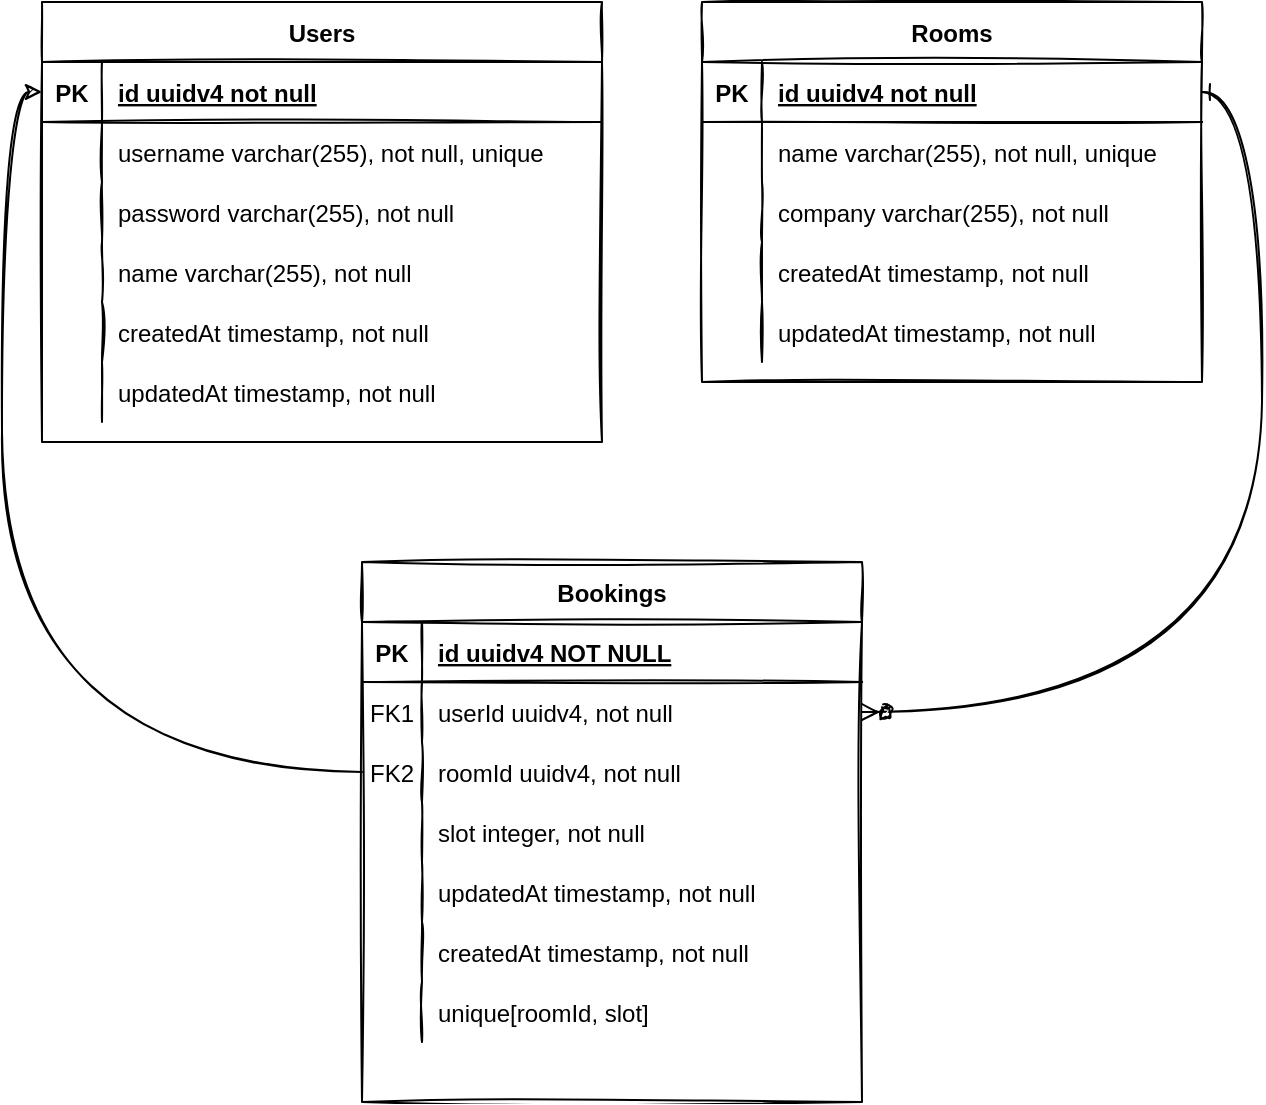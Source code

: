 <mxfile version="14.8.5" type="device"><diagram id="R2lEEEUBdFMjLlhIrx00" name="Page-1"><mxGraphModel dx="1350" dy="793" grid="1" gridSize="10" guides="1" tooltips="1" connect="1" arrows="1" fold="1" page="1" pageScale="1" pageWidth="850" pageHeight="1100" math="0" shadow="0" extFonts="Permanent Marker^https://fonts.googleapis.com/css?family=Permanent+Marker"><root><mxCell id="0"/><mxCell id="1" parent="0"/><mxCell id="C-vyLk0tnHw3VtMMgP7b-12" value="" style="edgeStyle=entityRelationEdgeStyle;endArrow=ERzeroToMany;startArrow=ERone;endFill=1;startFill=0;sketch=1;curved=1;" parent="1" source="C-vyLk0tnHw3VtMMgP7b-3" target="C-vyLk0tnHw3VtMMgP7b-17" edge="1"><mxGeometry width="100" height="100" relative="1" as="geometry"><mxPoint x="400" y="180" as="sourcePoint"/><mxPoint x="460" y="205" as="targetPoint"/></mxGeometry></mxCell><mxCell id="C-vyLk0tnHw3VtMMgP7b-2" value="Rooms" style="shape=table;startSize=30;container=1;collapsible=1;childLayout=tableLayout;fixedRows=1;rowLines=0;fontStyle=1;align=center;resizeLast=1;sketch=1;" parent="1" vertex="1"><mxGeometry x="450" y="120" width="250" height="190" as="geometry"/></mxCell><mxCell id="C-vyLk0tnHw3VtMMgP7b-3" value="" style="shape=partialRectangle;collapsible=0;dropTarget=0;pointerEvents=0;fillColor=none;points=[[0,0.5],[1,0.5]];portConstraint=eastwest;top=0;left=0;right=0;bottom=1;sketch=1;" parent="C-vyLk0tnHw3VtMMgP7b-2" vertex="1"><mxGeometry y="30" width="250" height="30" as="geometry"/></mxCell><mxCell id="C-vyLk0tnHw3VtMMgP7b-4" value="PK" style="shape=partialRectangle;overflow=hidden;connectable=0;fillColor=none;top=0;left=0;bottom=0;right=0;fontStyle=1;sketch=1;" parent="C-vyLk0tnHw3VtMMgP7b-3" vertex="1"><mxGeometry width="30" height="30" as="geometry"/></mxCell><mxCell id="C-vyLk0tnHw3VtMMgP7b-5" value="id uuidv4 not null " style="shape=partialRectangle;overflow=hidden;connectable=0;fillColor=none;top=0;left=0;bottom=0;right=0;align=left;spacingLeft=6;fontStyle=5;sketch=1;" parent="C-vyLk0tnHw3VtMMgP7b-3" vertex="1"><mxGeometry x="30" width="220" height="30" as="geometry"/></mxCell><mxCell id="C-vyLk0tnHw3VtMMgP7b-6" value="" style="shape=partialRectangle;collapsible=0;dropTarget=0;pointerEvents=0;fillColor=none;points=[[0,0.5],[1,0.5]];portConstraint=eastwest;top=0;left=0;right=0;bottom=0;sketch=1;" parent="C-vyLk0tnHw3VtMMgP7b-2" vertex="1"><mxGeometry y="60" width="250" height="30" as="geometry"/></mxCell><mxCell id="C-vyLk0tnHw3VtMMgP7b-7" value="" style="shape=partialRectangle;overflow=hidden;connectable=0;fillColor=none;top=0;left=0;bottom=0;right=0;sketch=1;" parent="C-vyLk0tnHw3VtMMgP7b-6" vertex="1"><mxGeometry width="30" height="30" as="geometry"/></mxCell><mxCell id="C-vyLk0tnHw3VtMMgP7b-8" value="name varchar(255), not null, unique" style="shape=partialRectangle;overflow=hidden;connectable=0;fillColor=none;top=0;left=0;bottom=0;right=0;align=left;spacingLeft=6;sketch=1;" parent="C-vyLk0tnHw3VtMMgP7b-6" vertex="1"><mxGeometry x="30" width="220" height="30" as="geometry"/></mxCell><mxCell id="C-vyLk0tnHw3VtMMgP7b-9" value="" style="shape=partialRectangle;collapsible=0;dropTarget=0;pointerEvents=0;fillColor=none;points=[[0,0.5],[1,0.5]];portConstraint=eastwest;top=0;left=0;right=0;bottom=0;sketch=1;" parent="C-vyLk0tnHw3VtMMgP7b-2" vertex="1"><mxGeometry y="90" width="250" height="30" as="geometry"/></mxCell><mxCell id="C-vyLk0tnHw3VtMMgP7b-10" value="" style="shape=partialRectangle;overflow=hidden;connectable=0;fillColor=none;top=0;left=0;bottom=0;right=0;sketch=1;" parent="C-vyLk0tnHw3VtMMgP7b-9" vertex="1"><mxGeometry width="30" height="30" as="geometry"/></mxCell><mxCell id="C-vyLk0tnHw3VtMMgP7b-11" value="company varchar(255), not null" style="shape=partialRectangle;overflow=hidden;connectable=0;fillColor=none;top=0;left=0;bottom=0;right=0;align=left;spacingLeft=6;sketch=1;" parent="C-vyLk0tnHw3VtMMgP7b-9" vertex="1"><mxGeometry x="30" width="220" height="30" as="geometry"/></mxCell><mxCell id="eqOm-SjRE8Kd2vRjS4Bv-8" value="" style="shape=partialRectangle;collapsible=0;dropTarget=0;pointerEvents=0;fillColor=none;points=[[0,0.5],[1,0.5]];portConstraint=eastwest;top=0;left=0;right=0;bottom=0;sketch=1;" parent="C-vyLk0tnHw3VtMMgP7b-2" vertex="1"><mxGeometry y="120" width="250" height="30" as="geometry"/></mxCell><mxCell id="eqOm-SjRE8Kd2vRjS4Bv-9" value="" style="shape=partialRectangle;overflow=hidden;connectable=0;fillColor=none;top=0;left=0;bottom=0;right=0;sketch=1;" parent="eqOm-SjRE8Kd2vRjS4Bv-8" vertex="1"><mxGeometry width="30" height="30" as="geometry"/></mxCell><mxCell id="eqOm-SjRE8Kd2vRjS4Bv-10" value="createdAt timestamp, not null" style="shape=partialRectangle;overflow=hidden;connectable=0;fillColor=none;top=0;left=0;bottom=0;right=0;align=left;spacingLeft=6;sketch=1;" parent="eqOm-SjRE8Kd2vRjS4Bv-8" vertex="1"><mxGeometry x="30" width="220" height="30" as="geometry"/></mxCell><mxCell id="eqOm-SjRE8Kd2vRjS4Bv-11" value="" style="shape=partialRectangle;collapsible=0;dropTarget=0;pointerEvents=0;fillColor=none;points=[[0,0.5],[1,0.5]];portConstraint=eastwest;top=0;left=0;right=0;bottom=0;sketch=1;" parent="C-vyLk0tnHw3VtMMgP7b-2" vertex="1"><mxGeometry y="150" width="250" height="30" as="geometry"/></mxCell><mxCell id="eqOm-SjRE8Kd2vRjS4Bv-12" value="" style="shape=partialRectangle;overflow=hidden;connectable=0;fillColor=none;top=0;left=0;bottom=0;right=0;sketch=1;" parent="eqOm-SjRE8Kd2vRjS4Bv-11" vertex="1"><mxGeometry width="30" height="30" as="geometry"/></mxCell><mxCell id="eqOm-SjRE8Kd2vRjS4Bv-13" value="updatedAt timestamp, not null" style="shape=partialRectangle;overflow=hidden;connectable=0;fillColor=none;top=0;left=0;bottom=0;right=0;align=left;spacingLeft=6;sketch=1;" parent="eqOm-SjRE8Kd2vRjS4Bv-11" vertex="1"><mxGeometry x="30" width="220" height="30" as="geometry"/></mxCell><mxCell id="C-vyLk0tnHw3VtMMgP7b-13" value="Bookings" style="shape=table;startSize=30;container=1;collapsible=1;childLayout=tableLayout;fixedRows=1;rowLines=0;fontStyle=1;align=center;resizeLast=1;sketch=1;" parent="1" vertex="1"><mxGeometry x="280" y="400" width="250" height="270" as="geometry"/></mxCell><mxCell id="C-vyLk0tnHw3VtMMgP7b-14" value="" style="shape=partialRectangle;collapsible=0;dropTarget=0;pointerEvents=0;fillColor=none;points=[[0,0.5],[1,0.5]];portConstraint=eastwest;top=0;left=0;right=0;bottom=1;sketch=1;" parent="C-vyLk0tnHw3VtMMgP7b-13" vertex="1"><mxGeometry y="30" width="250" height="30" as="geometry"/></mxCell><mxCell id="C-vyLk0tnHw3VtMMgP7b-15" value="PK" style="shape=partialRectangle;overflow=hidden;connectable=0;fillColor=none;top=0;left=0;bottom=0;right=0;fontStyle=1;sketch=1;" parent="C-vyLk0tnHw3VtMMgP7b-14" vertex="1"><mxGeometry width="30" height="30" as="geometry"/></mxCell><mxCell id="C-vyLk0tnHw3VtMMgP7b-16" value="id uuidv4 NOT NULL " style="shape=partialRectangle;overflow=hidden;connectable=0;fillColor=none;top=0;left=0;bottom=0;right=0;align=left;spacingLeft=6;fontStyle=5;sketch=1;" parent="C-vyLk0tnHw3VtMMgP7b-14" vertex="1"><mxGeometry x="30" width="220" height="30" as="geometry"/></mxCell><mxCell id="C-vyLk0tnHw3VtMMgP7b-17" value="" style="shape=partialRectangle;collapsible=0;dropTarget=0;pointerEvents=0;fillColor=none;points=[[0,0.5],[1,0.5]];portConstraint=eastwest;top=0;left=0;right=0;bottom=0;sketch=1;" parent="C-vyLk0tnHw3VtMMgP7b-13" vertex="1"><mxGeometry y="60" width="250" height="30" as="geometry"/></mxCell><mxCell id="C-vyLk0tnHw3VtMMgP7b-18" value="FK1" style="shape=partialRectangle;overflow=hidden;connectable=0;fillColor=none;top=0;left=0;bottom=0;right=0;sketch=1;" parent="C-vyLk0tnHw3VtMMgP7b-17" vertex="1"><mxGeometry width="30" height="30" as="geometry"/></mxCell><mxCell id="C-vyLk0tnHw3VtMMgP7b-19" value="userId uuidv4, not null" style="shape=partialRectangle;overflow=hidden;connectable=0;fillColor=none;top=0;left=0;bottom=0;right=0;align=left;spacingLeft=6;sketch=1;" parent="C-vyLk0tnHw3VtMMgP7b-17" vertex="1"><mxGeometry x="30" width="220" height="30" as="geometry"/></mxCell><mxCell id="C-vyLk0tnHw3VtMMgP7b-20" value="" style="shape=partialRectangle;collapsible=0;dropTarget=0;pointerEvents=0;fillColor=none;points=[[0,0.5],[1,0.5]];portConstraint=eastwest;top=0;left=0;right=0;bottom=0;sketch=1;" parent="C-vyLk0tnHw3VtMMgP7b-13" vertex="1"><mxGeometry y="90" width="250" height="30" as="geometry"/></mxCell><mxCell id="C-vyLk0tnHw3VtMMgP7b-21" value="FK2" style="shape=partialRectangle;overflow=hidden;connectable=0;fillColor=none;top=0;left=0;bottom=0;right=0;sketch=1;" parent="C-vyLk0tnHw3VtMMgP7b-20" vertex="1"><mxGeometry width="30" height="30" as="geometry"/></mxCell><mxCell id="C-vyLk0tnHw3VtMMgP7b-22" value="roomId uuidv4, not null" style="shape=partialRectangle;overflow=hidden;connectable=0;fillColor=none;top=0;left=0;bottom=0;right=0;align=left;spacingLeft=6;sketch=1;" parent="C-vyLk0tnHw3VtMMgP7b-20" vertex="1"><mxGeometry x="30" width="220" height="30" as="geometry"/></mxCell><mxCell id="eqOm-SjRE8Kd2vRjS4Bv-17" value="" style="shape=partialRectangle;collapsible=0;dropTarget=0;pointerEvents=0;fillColor=none;points=[[0,0.5],[1,0.5]];portConstraint=eastwest;top=0;left=0;right=0;bottom=0;sketch=1;" parent="C-vyLk0tnHw3VtMMgP7b-13" vertex="1"><mxGeometry y="120" width="250" height="30" as="geometry"/></mxCell><mxCell id="eqOm-SjRE8Kd2vRjS4Bv-18" value="" style="shape=partialRectangle;overflow=hidden;connectable=0;fillColor=none;top=0;left=0;bottom=0;right=0;sketch=1;" parent="eqOm-SjRE8Kd2vRjS4Bv-17" vertex="1"><mxGeometry width="30" height="30" as="geometry"/></mxCell><mxCell id="eqOm-SjRE8Kd2vRjS4Bv-19" value="slot integer, not null" style="shape=partialRectangle;overflow=hidden;connectable=0;fillColor=none;top=0;left=0;bottom=0;right=0;align=left;spacingLeft=6;sketch=1;" parent="eqOm-SjRE8Kd2vRjS4Bv-17" vertex="1"><mxGeometry x="30" width="220" height="30" as="geometry"/></mxCell><mxCell id="VBxdHenrj1EKTMj2aNj_-5" value="" style="shape=partialRectangle;collapsible=0;dropTarget=0;pointerEvents=0;fillColor=none;points=[[0,0.5],[1,0.5]];portConstraint=eastwest;top=0;left=0;right=0;bottom=0;sketch=1;" vertex="1" parent="C-vyLk0tnHw3VtMMgP7b-13"><mxGeometry y="150" width="250" height="30" as="geometry"/></mxCell><mxCell id="VBxdHenrj1EKTMj2aNj_-6" value="" style="shape=partialRectangle;overflow=hidden;connectable=0;fillColor=none;top=0;left=0;bottom=0;right=0;sketch=1;" vertex="1" parent="VBxdHenrj1EKTMj2aNj_-5"><mxGeometry width="30" height="30" as="geometry"/></mxCell><mxCell id="VBxdHenrj1EKTMj2aNj_-7" value="updatedAt timestamp, not null" style="shape=partialRectangle;overflow=hidden;connectable=0;fillColor=none;top=0;left=0;bottom=0;right=0;align=left;spacingLeft=6;sketch=1;" vertex="1" parent="VBxdHenrj1EKTMj2aNj_-5"><mxGeometry x="30" width="220" height="30" as="geometry"/></mxCell><mxCell id="VBxdHenrj1EKTMj2aNj_-2" value="" style="shape=partialRectangle;collapsible=0;dropTarget=0;pointerEvents=0;fillColor=none;points=[[0,0.5],[1,0.5]];portConstraint=eastwest;top=0;left=0;right=0;bottom=0;sketch=1;" vertex="1" parent="C-vyLk0tnHw3VtMMgP7b-13"><mxGeometry y="180" width="250" height="30" as="geometry"/></mxCell><mxCell id="VBxdHenrj1EKTMj2aNj_-3" value="" style="shape=partialRectangle;overflow=hidden;connectable=0;fillColor=none;top=0;left=0;bottom=0;right=0;sketch=1;" vertex="1" parent="VBxdHenrj1EKTMj2aNj_-2"><mxGeometry width="30" height="30" as="geometry"/></mxCell><mxCell id="VBxdHenrj1EKTMj2aNj_-4" value="createdAt timestamp, not null" style="shape=partialRectangle;overflow=hidden;connectable=0;fillColor=none;top=0;left=0;bottom=0;right=0;align=left;spacingLeft=6;sketch=1;" vertex="1" parent="VBxdHenrj1EKTMj2aNj_-2"><mxGeometry x="30" width="220" height="30" as="geometry"/></mxCell><mxCell id="eqOm-SjRE8Kd2vRjS4Bv-20" value="" style="shape=partialRectangle;collapsible=0;dropTarget=0;pointerEvents=0;fillColor=none;points=[[0,0.5],[1,0.5]];portConstraint=eastwest;top=0;left=0;right=0;bottom=0;sketch=1;" parent="C-vyLk0tnHw3VtMMgP7b-13" vertex="1"><mxGeometry y="210" width="250" height="30" as="geometry"/></mxCell><mxCell id="eqOm-SjRE8Kd2vRjS4Bv-21" value="" style="shape=partialRectangle;overflow=hidden;connectable=0;fillColor=none;top=0;left=0;bottom=0;right=0;sketch=1;" parent="eqOm-SjRE8Kd2vRjS4Bv-20" vertex="1"><mxGeometry width="30" height="30" as="geometry"/></mxCell><mxCell id="eqOm-SjRE8Kd2vRjS4Bv-22" value="unique[roomId, slot]" style="shape=partialRectangle;overflow=hidden;connectable=0;fillColor=none;top=0;left=0;bottom=0;right=0;align=left;spacingLeft=6;sketch=1;" parent="eqOm-SjRE8Kd2vRjS4Bv-20" vertex="1"><mxGeometry x="30" width="220" height="30" as="geometry"/></mxCell><mxCell id="C-vyLk0tnHw3VtMMgP7b-23" value="Users" style="shape=table;startSize=30;container=1;collapsible=1;childLayout=tableLayout;fixedRows=1;rowLines=0;fontStyle=1;align=center;resizeLast=1;sketch=1;" parent="1" vertex="1"><mxGeometry x="120" y="120" width="280" height="220" as="geometry"/></mxCell><mxCell id="C-vyLk0tnHw3VtMMgP7b-24" value="" style="shape=partialRectangle;collapsible=0;dropTarget=0;pointerEvents=0;fillColor=none;points=[[0,0.5],[1,0.5]];portConstraint=eastwest;top=0;left=0;right=0;bottom=1;sketch=1;" parent="C-vyLk0tnHw3VtMMgP7b-23" vertex="1"><mxGeometry y="30" width="280" height="30" as="geometry"/></mxCell><mxCell id="C-vyLk0tnHw3VtMMgP7b-25" value="PK" style="shape=partialRectangle;overflow=hidden;connectable=0;fillColor=none;top=0;left=0;bottom=0;right=0;fontStyle=1;sketch=1;" parent="C-vyLk0tnHw3VtMMgP7b-24" vertex="1"><mxGeometry width="30" height="30" as="geometry"/></mxCell><mxCell id="C-vyLk0tnHw3VtMMgP7b-26" value="id uuidv4 not null " style="shape=partialRectangle;overflow=hidden;connectable=0;fillColor=none;top=0;left=0;bottom=0;right=0;align=left;spacingLeft=6;fontStyle=5;sketch=1;" parent="C-vyLk0tnHw3VtMMgP7b-24" vertex="1"><mxGeometry x="30" width="250" height="30" as="geometry"/></mxCell><mxCell id="C-vyLk0tnHw3VtMMgP7b-27" value="" style="shape=partialRectangle;collapsible=0;dropTarget=0;pointerEvents=0;fillColor=none;points=[[0,0.5],[1,0.5]];portConstraint=eastwest;top=0;left=0;right=0;bottom=0;sketch=1;" parent="C-vyLk0tnHw3VtMMgP7b-23" vertex="1"><mxGeometry y="60" width="280" height="30" as="geometry"/></mxCell><mxCell id="C-vyLk0tnHw3VtMMgP7b-28" value="" style="shape=partialRectangle;overflow=hidden;connectable=0;fillColor=none;top=0;left=0;bottom=0;right=0;sketch=1;" parent="C-vyLk0tnHw3VtMMgP7b-27" vertex="1"><mxGeometry width="30" height="30" as="geometry"/></mxCell><mxCell id="C-vyLk0tnHw3VtMMgP7b-29" value="username varchar(255), not null, unique" style="shape=partialRectangle;overflow=hidden;connectable=0;fillColor=none;top=0;left=0;bottom=0;right=0;align=left;spacingLeft=6;sketch=1;" parent="C-vyLk0tnHw3VtMMgP7b-27" vertex="1"><mxGeometry x="30" width="250" height="30" as="geometry"/></mxCell><mxCell id="eqOm-SjRE8Kd2vRjS4Bv-2" value="" style="shape=partialRectangle;collapsible=0;dropTarget=0;pointerEvents=0;fillColor=none;points=[[0,0.5],[1,0.5]];portConstraint=eastwest;top=0;left=0;right=0;bottom=0;sketch=1;" parent="C-vyLk0tnHw3VtMMgP7b-23" vertex="1"><mxGeometry y="90" width="280" height="30" as="geometry"/></mxCell><mxCell id="eqOm-SjRE8Kd2vRjS4Bv-3" value="" style="shape=partialRectangle;overflow=hidden;connectable=0;fillColor=none;top=0;left=0;bottom=0;right=0;sketch=1;" parent="eqOm-SjRE8Kd2vRjS4Bv-2" vertex="1"><mxGeometry width="30" height="30" as="geometry"/></mxCell><mxCell id="eqOm-SjRE8Kd2vRjS4Bv-4" value="password varchar(255), not null" style="shape=partialRectangle;overflow=hidden;connectable=0;fillColor=none;top=0;left=0;bottom=0;right=0;align=left;spacingLeft=6;sketch=1;" parent="eqOm-SjRE8Kd2vRjS4Bv-2" vertex="1"><mxGeometry x="30" width="250" height="30" as="geometry"/></mxCell><mxCell id="eqOm-SjRE8Kd2vRjS4Bv-5" value="" style="shape=partialRectangle;collapsible=0;dropTarget=0;pointerEvents=0;fillColor=none;points=[[0,0.5],[1,0.5]];portConstraint=eastwest;top=0;left=0;right=0;bottom=0;sketch=1;" parent="C-vyLk0tnHw3VtMMgP7b-23" vertex="1"><mxGeometry y="120" width="280" height="30" as="geometry"/></mxCell><mxCell id="eqOm-SjRE8Kd2vRjS4Bv-6" value="" style="shape=partialRectangle;overflow=hidden;connectable=0;fillColor=none;top=0;left=0;bottom=0;right=0;sketch=1;" parent="eqOm-SjRE8Kd2vRjS4Bv-5" vertex="1"><mxGeometry width="30" height="30" as="geometry"/></mxCell><mxCell id="eqOm-SjRE8Kd2vRjS4Bv-7" value="name varchar(255), not null" style="shape=partialRectangle;overflow=hidden;connectable=0;fillColor=none;top=0;left=0;bottom=0;right=0;align=left;spacingLeft=6;sketch=1;" parent="eqOm-SjRE8Kd2vRjS4Bv-5" vertex="1"><mxGeometry x="30" width="250" height="30" as="geometry"/></mxCell><mxCell id="VBxdHenrj1EKTMj2aNj_-8" value="" style="shape=partialRectangle;collapsible=0;dropTarget=0;pointerEvents=0;fillColor=none;points=[[0,0.5],[1,0.5]];portConstraint=eastwest;top=0;left=0;right=0;bottom=0;sketch=1;" vertex="1" parent="C-vyLk0tnHw3VtMMgP7b-23"><mxGeometry y="150" width="280" height="30" as="geometry"/></mxCell><mxCell id="VBxdHenrj1EKTMj2aNj_-9" value="" style="shape=partialRectangle;overflow=hidden;connectable=0;fillColor=none;top=0;left=0;bottom=0;right=0;sketch=1;" vertex="1" parent="VBxdHenrj1EKTMj2aNj_-8"><mxGeometry width="30" height="30" as="geometry"/></mxCell><mxCell id="VBxdHenrj1EKTMj2aNj_-10" value="createdAt timestamp, not null" style="shape=partialRectangle;overflow=hidden;connectable=0;fillColor=none;top=0;left=0;bottom=0;right=0;align=left;spacingLeft=6;sketch=1;" vertex="1" parent="VBxdHenrj1EKTMj2aNj_-8"><mxGeometry x="30" width="250" height="30" as="geometry"/></mxCell><mxCell id="VBxdHenrj1EKTMj2aNj_-11" value="" style="shape=partialRectangle;collapsible=0;dropTarget=0;pointerEvents=0;fillColor=none;points=[[0,0.5],[1,0.5]];portConstraint=eastwest;top=0;left=0;right=0;bottom=0;sketch=1;" vertex="1" parent="C-vyLk0tnHw3VtMMgP7b-23"><mxGeometry y="180" width="280" height="30" as="geometry"/></mxCell><mxCell id="VBxdHenrj1EKTMj2aNj_-12" value="" style="shape=partialRectangle;overflow=hidden;connectable=0;fillColor=none;top=0;left=0;bottom=0;right=0;sketch=1;" vertex="1" parent="VBxdHenrj1EKTMj2aNj_-11"><mxGeometry width="30" height="30" as="geometry"/></mxCell><mxCell id="VBxdHenrj1EKTMj2aNj_-13" value="updatedAt timestamp, not null" style="shape=partialRectangle;overflow=hidden;connectable=0;fillColor=none;top=0;left=0;bottom=0;right=0;align=left;spacingLeft=6;sketch=1;" vertex="1" parent="VBxdHenrj1EKTMj2aNj_-11"><mxGeometry x="30" width="250" height="30" as="geometry"/></mxCell><mxCell id="eqOm-SjRE8Kd2vRjS4Bv-16" style="edgeStyle=orthogonalEdgeStyle;orthogonalLoop=1;jettySize=auto;html=1;entryX=0;entryY=0.5;entryDx=0;entryDy=0;sketch=1;curved=1;" parent="1" source="C-vyLk0tnHw3VtMMgP7b-20" target="C-vyLk0tnHw3VtMMgP7b-24" edge="1"><mxGeometry relative="1" as="geometry"/></mxCell></root></mxGraphModel></diagram></mxfile>